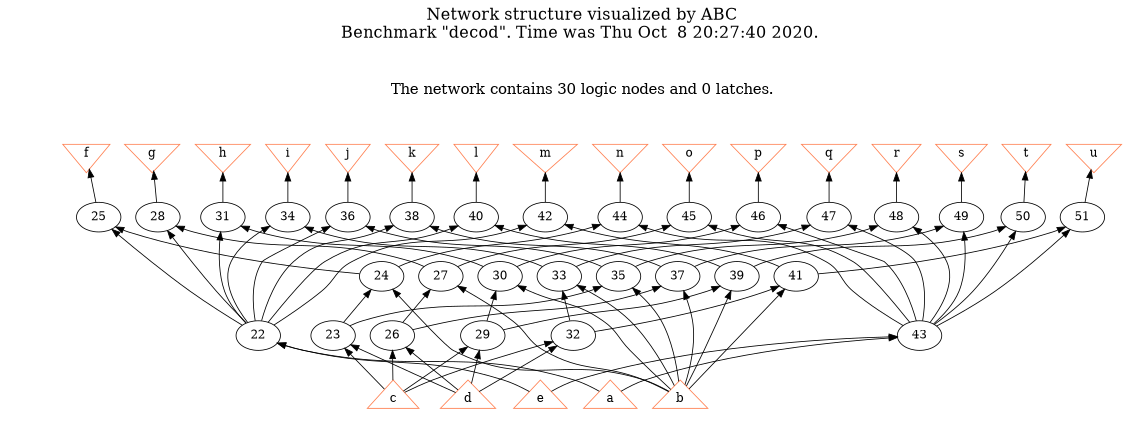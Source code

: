 # Network structure generated by ABC

digraph network {
size = "7.5,10";
center = true;
edge [dir = back];

{
  node [shape = plaintext];
  edge [style = invis];
  LevelTitle1 [label=""];
  LevelTitle2 [label=""];
  Level4 [label = ""];
  Level3 [label = ""];
  Level2 [label = ""];
  Level1 [label = ""];
  Level0 [label = ""];
  LevelTitle1 ->  LevelTitle2 ->  Level4 ->  Level3 ->  Level2 ->  Level1 ->  Level0;
}

{
  rank = same;
  LevelTitle1;
  title1 [shape=plaintext,
          fontsize=20,
          fontname = "Times-Roman",
          label="Network structure visualized by ABC\nBenchmark \"decod\". Time was Thu Oct  8 20:27:40 2020. "
         ];
}

{
  rank = same;
  LevelTitle2;
  title2 [shape=plaintext,
          fontsize=18,
          fontname = "Times-Roman",
          label="The network contains 30 logic nodes and 0 latches.\n"
         ];
}

{
  rank = same;
  Level4;
  Node6 [label = "f", shape = invtriangle, color = coral, fillcolor = coral];
  Node7 [label = "g", shape = invtriangle, color = coral, fillcolor = coral];
  Node8 [label = "h", shape = invtriangle, color = coral, fillcolor = coral];
  Node9 [label = "i", shape = invtriangle, color = coral, fillcolor = coral];
  Node10 [label = "j", shape = invtriangle, color = coral, fillcolor = coral];
  Node11 [label = "k", shape = invtriangle, color = coral, fillcolor = coral];
  Node12 [label = "l", shape = invtriangle, color = coral, fillcolor = coral];
  Node13 [label = "m", shape = invtriangle, color = coral, fillcolor = coral];
  Node14 [label = "n", shape = invtriangle, color = coral, fillcolor = coral];
  Node15 [label = "o", shape = invtriangle, color = coral, fillcolor = coral];
  Node16 [label = "p", shape = invtriangle, color = coral, fillcolor = coral];
  Node17 [label = "q", shape = invtriangle, color = coral, fillcolor = coral];
  Node18 [label = "r", shape = invtriangle, color = coral, fillcolor = coral];
  Node19 [label = "s", shape = invtriangle, color = coral, fillcolor = coral];
  Node20 [label = "t", shape = invtriangle, color = coral, fillcolor = coral];
  Node21 [label = "u", shape = invtriangle, color = coral, fillcolor = coral];
}

{
  rank = same;
  Level3;
  Node25 [label = "25\n", shape = ellipse];
  Node28 [label = "28\n", shape = ellipse];
  Node31 [label = "31\n", shape = ellipse];
  Node34 [label = "34\n", shape = ellipse];
  Node36 [label = "36\n", shape = ellipse];
  Node38 [label = "38\n", shape = ellipse];
  Node40 [label = "40\n", shape = ellipse];
  Node42 [label = "42\n", shape = ellipse];
  Node44 [label = "44\n", shape = ellipse];
  Node45 [label = "45\n", shape = ellipse];
  Node46 [label = "46\n", shape = ellipse];
  Node47 [label = "47\n", shape = ellipse];
  Node48 [label = "48\n", shape = ellipse];
  Node49 [label = "49\n", shape = ellipse];
  Node50 [label = "50\n", shape = ellipse];
  Node51 [label = "51\n", shape = ellipse];
}

{
  rank = same;
  Level2;
  Node24 [label = "24\n", shape = ellipse];
  Node27 [label = "27\n", shape = ellipse];
  Node30 [label = "30\n", shape = ellipse];
  Node33 [label = "33\n", shape = ellipse];
  Node35 [label = "35\n", shape = ellipse];
  Node37 [label = "37\n", shape = ellipse];
  Node39 [label = "39\n", shape = ellipse];
  Node41 [label = "41\n", shape = ellipse];
}

{
  rank = same;
  Level1;
  Node22 [label = "22\n", shape = ellipse];
  Node23 [label = "23\n", shape = ellipse];
  Node26 [label = "26\n", shape = ellipse];
  Node29 [label = "29\n", shape = ellipse];
  Node32 [label = "32\n", shape = ellipse];
  Node43 [label = "43\n", shape = ellipse];
}

{
  rank = same;
  Level0;
  Node1 [label = "a", shape = triangle, color = coral, fillcolor = coral];
  Node2 [label = "b", shape = triangle, color = coral, fillcolor = coral];
  Node3 [label = "c", shape = triangle, color = coral, fillcolor = coral];
  Node4 [label = "d", shape = triangle, color = coral, fillcolor = coral];
  Node5 [label = "e", shape = triangle, color = coral, fillcolor = coral];
}

title1 -> title2 [style = invis];
title2 -> Node6 [style = invis];
title2 -> Node7 [style = invis];
title2 -> Node8 [style = invis];
title2 -> Node9 [style = invis];
title2 -> Node10 [style = invis];
title2 -> Node11 [style = invis];
title2 -> Node12 [style = invis];
title2 -> Node13 [style = invis];
title2 -> Node14 [style = invis];
title2 -> Node15 [style = invis];
title2 -> Node16 [style = invis];
title2 -> Node17 [style = invis];
title2 -> Node18 [style = invis];
title2 -> Node19 [style = invis];
title2 -> Node20 [style = invis];
title2 -> Node21 [style = invis];
Node6 -> Node7 [style = invis];
Node7 -> Node8 [style = invis];
Node8 -> Node9 [style = invis];
Node9 -> Node10 [style = invis];
Node10 -> Node11 [style = invis];
Node11 -> Node12 [style = invis];
Node12 -> Node13 [style = invis];
Node13 -> Node14 [style = invis];
Node14 -> Node15 [style = invis];
Node15 -> Node16 [style = invis];
Node16 -> Node17 [style = invis];
Node17 -> Node18 [style = invis];
Node18 -> Node19 [style = invis];
Node19 -> Node20 [style = invis];
Node20 -> Node21 [style = invis];
Node6 -> Node25 [style = solid];
Node7 -> Node28 [style = solid];
Node8 -> Node31 [style = solid];
Node9 -> Node34 [style = solid];
Node10 -> Node36 [style = solid];
Node11 -> Node38 [style = solid];
Node12 -> Node40 [style = solid];
Node13 -> Node42 [style = solid];
Node14 -> Node44 [style = solid];
Node15 -> Node45 [style = solid];
Node16 -> Node46 [style = solid];
Node17 -> Node47 [style = solid];
Node18 -> Node48 [style = solid];
Node19 -> Node49 [style = solid];
Node20 -> Node50 [style = solid];
Node21 -> Node51 [style = solid];
Node22 -> Node1 [style = solid];
Node22 -> Node5 [style = solid];
Node23 -> Node3 [style = solid];
Node23 -> Node4 [style = solid];
Node24 -> Node2 [style = solid];
Node24 -> Node23 [style = solid];
Node25 -> Node22 [style = solid];
Node25 -> Node24 [style = solid];
Node26 -> Node3 [style = solid];
Node26 -> Node4 [style = solid];
Node27 -> Node2 [style = solid];
Node27 -> Node26 [style = solid];
Node28 -> Node22 [style = solid];
Node28 -> Node27 [style = solid];
Node29 -> Node3 [style = solid];
Node29 -> Node4 [style = solid];
Node30 -> Node2 [style = solid];
Node30 -> Node29 [style = solid];
Node31 -> Node22 [style = solid];
Node31 -> Node30 [style = solid];
Node32 -> Node3 [style = solid];
Node32 -> Node4 [style = solid];
Node33 -> Node2 [style = solid];
Node33 -> Node32 [style = solid];
Node34 -> Node22 [style = solid];
Node34 -> Node33 [style = solid];
Node35 -> Node2 [style = solid];
Node35 -> Node23 [style = solid];
Node36 -> Node22 [style = solid];
Node36 -> Node35 [style = solid];
Node37 -> Node2 [style = solid];
Node37 -> Node26 [style = solid];
Node38 -> Node22 [style = solid];
Node38 -> Node37 [style = solid];
Node39 -> Node2 [style = solid];
Node39 -> Node29 [style = solid];
Node40 -> Node22 [style = solid];
Node40 -> Node39 [style = solid];
Node41 -> Node2 [style = solid];
Node41 -> Node32 [style = solid];
Node42 -> Node22 [style = solid];
Node42 -> Node41 [style = solid];
Node43 -> Node1 [style = solid];
Node43 -> Node5 [style = solid];
Node44 -> Node24 [style = solid];
Node44 -> Node43 [style = solid];
Node45 -> Node27 [style = solid];
Node45 -> Node43 [style = solid];
Node46 -> Node30 [style = solid];
Node46 -> Node43 [style = solid];
Node47 -> Node33 [style = solid];
Node47 -> Node43 [style = solid];
Node48 -> Node35 [style = solid];
Node48 -> Node43 [style = solid];
Node49 -> Node37 [style = solid];
Node49 -> Node43 [style = solid];
Node50 -> Node39 [style = solid];
Node50 -> Node43 [style = solid];
Node51 -> Node41 [style = solid];
Node51 -> Node43 [style = solid];
}

